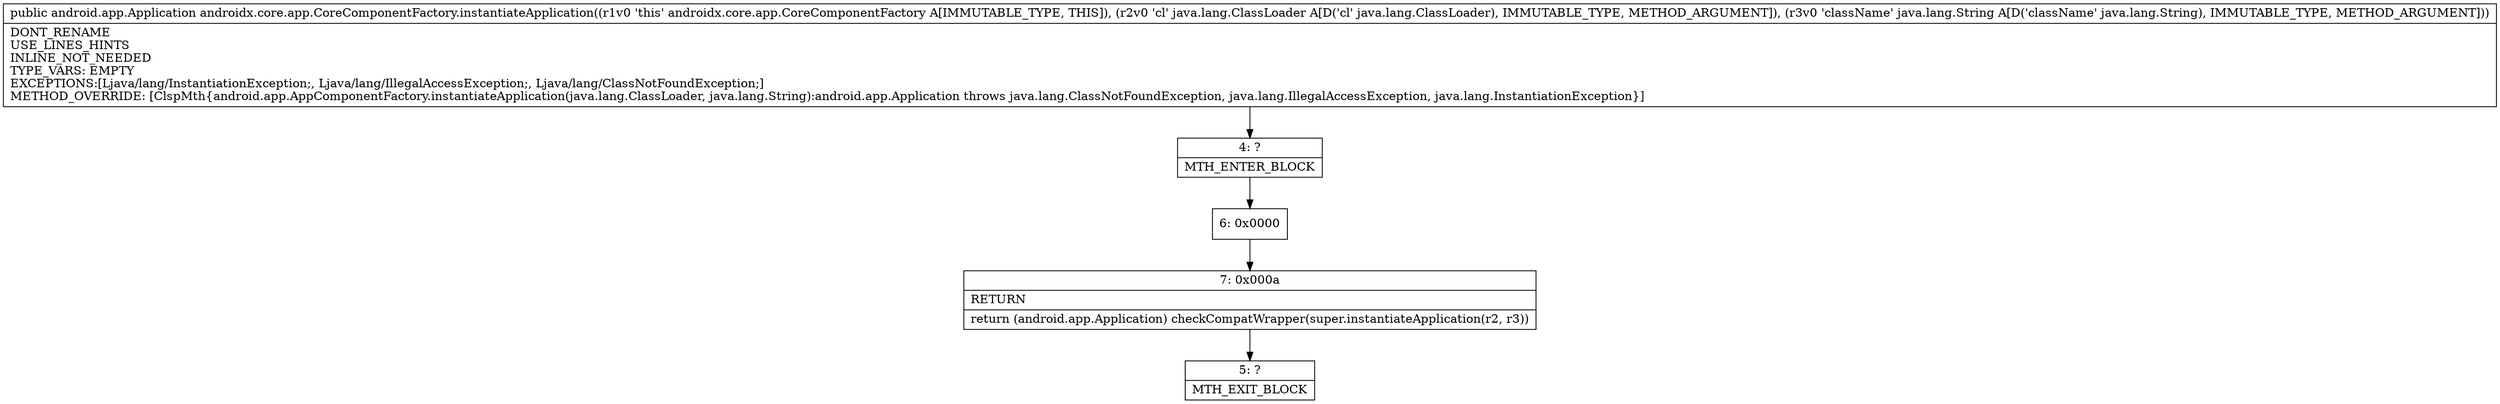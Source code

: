 digraph "CFG forandroidx.core.app.CoreComponentFactory.instantiateApplication(Ljava\/lang\/ClassLoader;Ljava\/lang\/String;)Landroid\/app\/Application;" {
Node_4 [shape=record,label="{4\:\ ?|MTH_ENTER_BLOCK\l}"];
Node_6 [shape=record,label="{6\:\ 0x0000}"];
Node_7 [shape=record,label="{7\:\ 0x000a|RETURN\l|return (android.app.Application) checkCompatWrapper(super.instantiateApplication(r2, r3))\l}"];
Node_5 [shape=record,label="{5\:\ ?|MTH_EXIT_BLOCK\l}"];
MethodNode[shape=record,label="{public android.app.Application androidx.core.app.CoreComponentFactory.instantiateApplication((r1v0 'this' androidx.core.app.CoreComponentFactory A[IMMUTABLE_TYPE, THIS]), (r2v0 'cl' java.lang.ClassLoader A[D('cl' java.lang.ClassLoader), IMMUTABLE_TYPE, METHOD_ARGUMENT]), (r3v0 'className' java.lang.String A[D('className' java.lang.String), IMMUTABLE_TYPE, METHOD_ARGUMENT]))  | DONT_RENAME\lUSE_LINES_HINTS\lINLINE_NOT_NEEDED\lTYPE_VARS: EMPTY\lEXCEPTIONS:[Ljava\/lang\/InstantiationException;, Ljava\/lang\/IllegalAccessException;, Ljava\/lang\/ClassNotFoundException;]\lMETHOD_OVERRIDE: [ClspMth\{android.app.AppComponentFactory.instantiateApplication(java.lang.ClassLoader, java.lang.String):android.app.Application throws java.lang.ClassNotFoundException, java.lang.IllegalAccessException, java.lang.InstantiationException\}]\l}"];
MethodNode -> Node_4;Node_4 -> Node_6;
Node_6 -> Node_7;
Node_7 -> Node_5;
}

